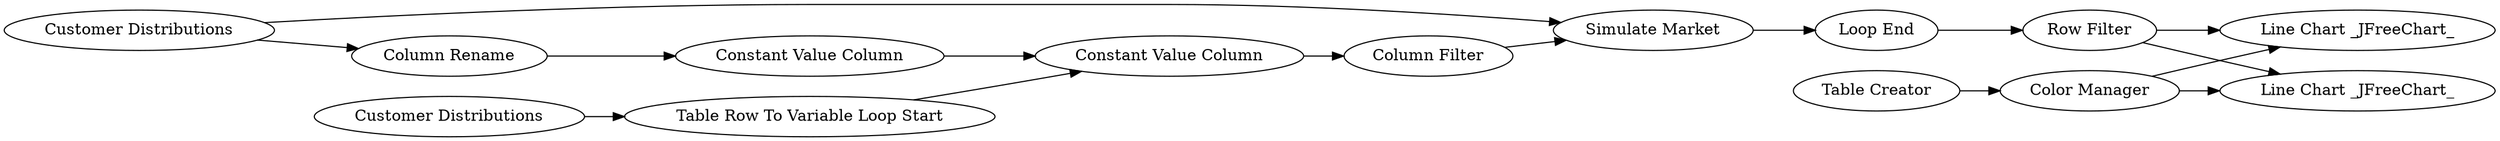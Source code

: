 digraph {
	1 [label="Customer Distributions"]
	2 [label="Customer Distributions"]
	3 [label="Constant Value Column"]
	5 [label="Constant Value Column"]
	6 [label="Simulate Market"]
	7 [label="Column Rename"]
	8 [label="Column Filter"]
	9 [label="Loop End"]
	10 [label="Row Filter"]
	11 [label="Line Chart _JFreeChart_"]
	15 [label="Table Creator"]
	16 [label="Color Manager"]
	17 [label="Line Chart _JFreeChart_"]
	18 [label="Table Row To Variable Loop Start"]
	1 -> 7
	1 -> 6
	2 -> 18
	3 -> 5
	5 -> 8
	6 -> 9
	7 -> 3
	8 -> 6
	9 -> 10
	10 -> 11
	10 -> 17
	15 -> 16
	16 -> 17
	16 -> 11
	18 -> 5
	rankdir=LR
}
